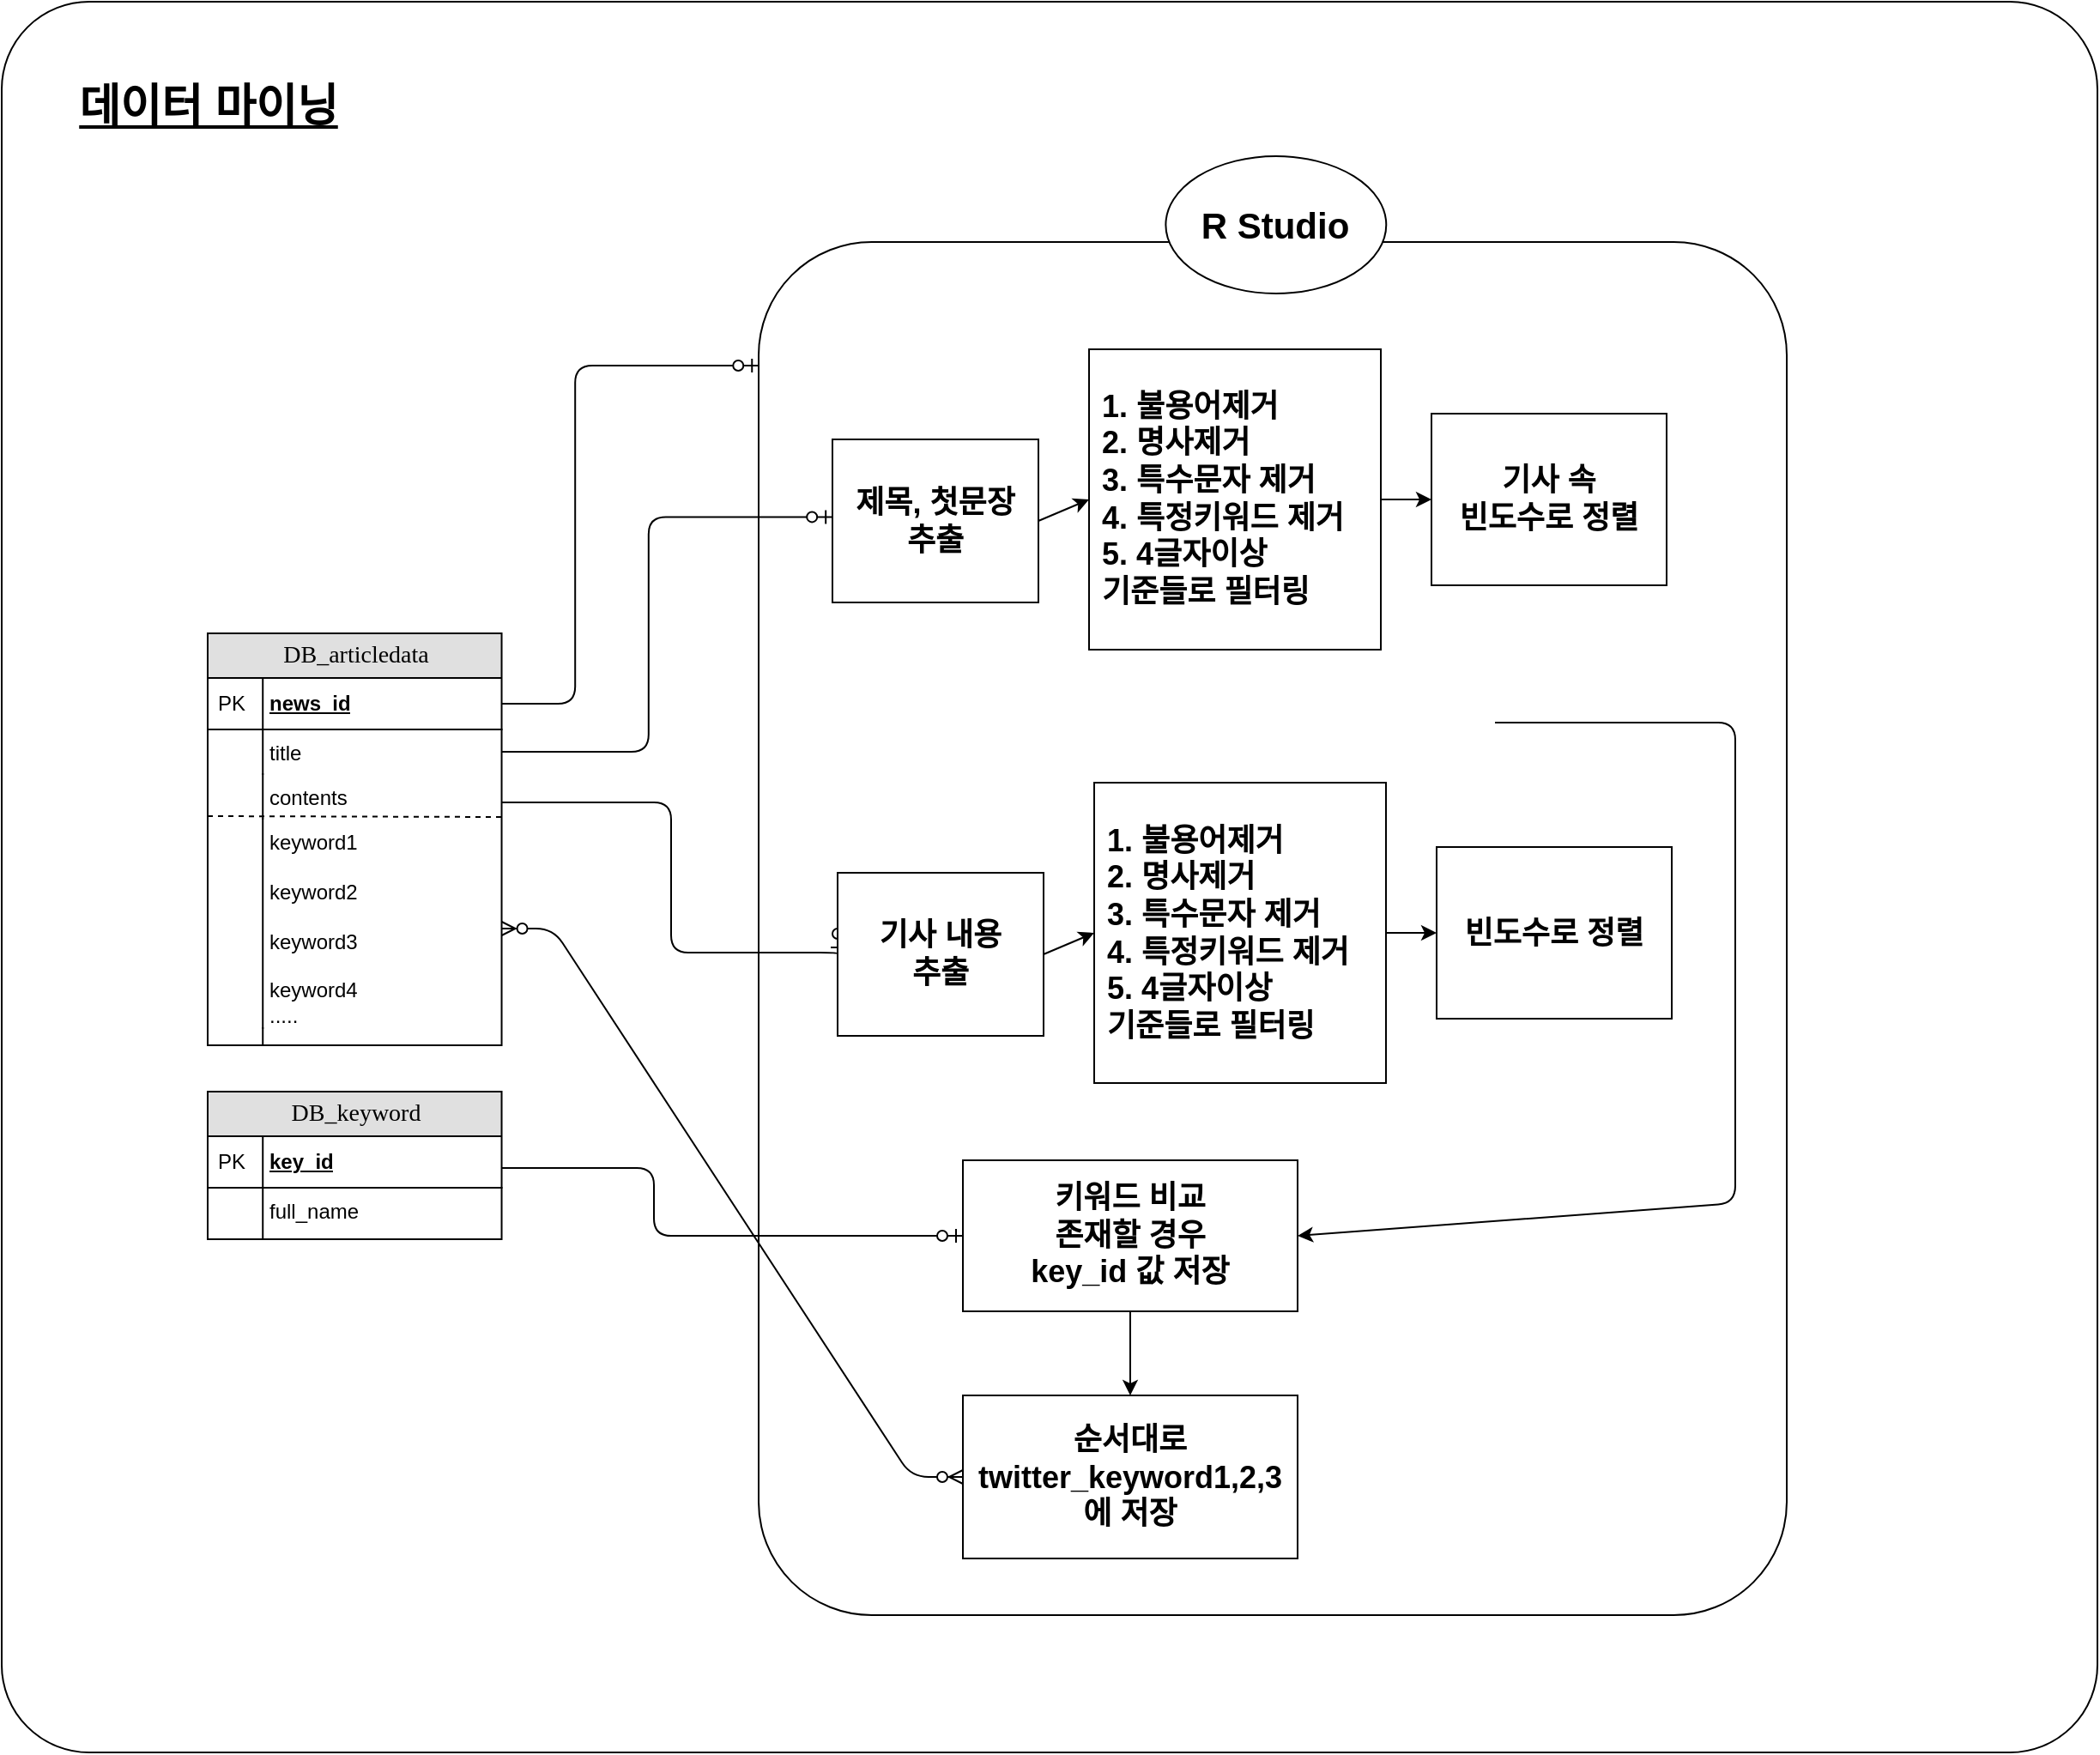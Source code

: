 <mxfile version="12.2.6" type="device" pages="1"><diagram id="jUtKvlv0xVHuo4c8U1Le" name="Page-1"><mxGraphModel dx="1919" dy="603" grid="1" gridSize="10" guides="1" tooltips="1" connect="1" arrows="1" fold="1" page="1" pageScale="1" pageWidth="827" pageHeight="1169" math="0" shadow="0"><root><mxCell id="0"/><mxCell id="1" parent="0"/><mxCell id="NBK4fMdkqW2zSMGqWoNK-1" value="" style="group" vertex="1" connectable="0" parent="1"><mxGeometry x="-60" y="180" width="1221" height="1020" as="geometry"/></mxCell><mxCell id="NBK4fMdkqW2zSMGqWoNK-2" value="" style="rounded=1;whiteSpace=wrap;html=1;arcSize=5;" vertex="1" parent="NBK4fMdkqW2zSMGqWoNK-1"><mxGeometry width="1221" height="1020" as="geometry"/></mxCell><mxCell id="NBK4fMdkqW2zSMGqWoNK-3" value="" style="group" vertex="1" connectable="0" parent="NBK4fMdkqW2zSMGqWoNK-1"><mxGeometry x="120" y="90" width="920" height="905" as="geometry"/></mxCell><mxCell id="NBK4fMdkqW2zSMGqWoNK-4" value="" style="group" vertex="1" connectable="0" parent="NBK4fMdkqW2zSMGqWoNK-3"><mxGeometry width="920" height="905" as="geometry"/></mxCell><mxCell id="NBK4fMdkqW2zSMGqWoNK-5" value="" style="rounded=1;whiteSpace=wrap;html=1;arcSize=11;" vertex="1" parent="NBK4fMdkqW2zSMGqWoNK-4"><mxGeometry x="321" y="50" width="599" height="800" as="geometry"/></mxCell><mxCell id="NBK4fMdkqW2zSMGqWoNK-6" value="DB_articledata" style="swimlane;html=1;fontStyle=0;childLayout=stackLayout;horizontal=1;startSize=26;fillColor=#e0e0e0;horizontalStack=0;resizeParent=1;resizeLast=0;collapsible=1;marginBottom=0;swimlaneFillColor=#ffffff;align=center;rounded=0;shadow=0;comic=0;labelBackgroundColor=none;strokeWidth=1;fontFamily=Verdana;fontSize=14" vertex="1" parent="NBK4fMdkqW2zSMGqWoNK-4"><mxGeometry y="278" width="171.268" height="240" as="geometry"/></mxCell><mxCell id="NBK4fMdkqW2zSMGqWoNK-7" value="news_id" style="shape=partialRectangle;top=0;left=0;right=0;bottom=1;html=1;align=left;verticalAlign=middle;fillColor=none;spacingLeft=34;spacingRight=4;whiteSpace=wrap;overflow=hidden;rotatable=0;points=[[0,0.5],[1,0.5]];portConstraint=eastwest;dropTarget=0;fontStyle=5;" vertex="1" parent="NBK4fMdkqW2zSMGqWoNK-6"><mxGeometry y="26" width="171.268" height="30" as="geometry"/></mxCell><mxCell id="NBK4fMdkqW2zSMGqWoNK-8" value="PK" style="shape=partialRectangle;top=0;left=0;bottom=0;html=1;fillColor=none;align=left;verticalAlign=middle;spacingLeft=4;spacingRight=4;whiteSpace=wrap;overflow=hidden;rotatable=0;points=[];portConstraint=eastwest;part=1;" vertex="1" connectable="0" parent="NBK4fMdkqW2zSMGqWoNK-7"><mxGeometry width="32.113" height="30" as="geometry"/></mxCell><mxCell id="NBK4fMdkqW2zSMGqWoNK-9" value="title" style="shape=partialRectangle;top=0;left=0;right=0;bottom=0;html=1;align=left;verticalAlign=top;fillColor=none;spacingLeft=34;spacingRight=4;whiteSpace=wrap;overflow=hidden;rotatable=0;points=[[0,0.5],[1,0.5]];portConstraint=eastwest;dropTarget=0;" vertex="1" parent="NBK4fMdkqW2zSMGqWoNK-6"><mxGeometry y="56" width="171.268" height="26" as="geometry"/></mxCell><mxCell id="NBK4fMdkqW2zSMGqWoNK-10" value="" style="shape=partialRectangle;top=0;left=0;bottom=0;html=1;fillColor=none;align=left;verticalAlign=top;spacingLeft=4;spacingRight=4;whiteSpace=wrap;overflow=hidden;rotatable=0;points=[];portConstraint=eastwest;part=1;" vertex="1" connectable="0" parent="NBK4fMdkqW2zSMGqWoNK-9"><mxGeometry width="32.113" height="26" as="geometry"/></mxCell><mxCell id="NBK4fMdkqW2zSMGqWoNK-11" value="contents" style="shape=partialRectangle;top=0;left=0;right=0;bottom=0;html=1;align=left;verticalAlign=top;fillColor=none;spacingLeft=34;spacingRight=4;whiteSpace=wrap;overflow=hidden;rotatable=0;points=[[0,0.5],[1,0.5]];portConstraint=eastwest;dropTarget=0;" vertex="1" parent="NBK4fMdkqW2zSMGqWoNK-6"><mxGeometry y="82" width="171.268" height="26" as="geometry"/></mxCell><mxCell id="NBK4fMdkqW2zSMGqWoNK-12" value="" style="shape=partialRectangle;top=0;left=0;bottom=0;html=1;fillColor=none;align=left;verticalAlign=top;spacingLeft=4;spacingRight=4;whiteSpace=wrap;overflow=hidden;rotatable=0;points=[];portConstraint=eastwest;part=1;" vertex="1" connectable="0" parent="NBK4fMdkqW2zSMGqWoNK-11"><mxGeometry width="32.113" height="26" as="geometry"/></mxCell><mxCell id="NBK4fMdkqW2zSMGqWoNK-13" value="keyword1&lt;br&gt;&lt;br&gt;keyword2&lt;br&gt;&lt;br&gt;keyword3&lt;br&gt;&lt;br&gt;keyword4&lt;br&gt;....." style="shape=partialRectangle;top=0;left=0;right=0;bottom=0;html=1;align=left;verticalAlign=top;fillColor=none;spacingLeft=34;spacingRight=4;whiteSpace=wrap;overflow=hidden;rotatable=0;points=[[0,0.5],[1,0.5]];portConstraint=eastwest;dropTarget=0;" vertex="1" parent="NBK4fMdkqW2zSMGqWoNK-6"><mxGeometry y="108" width="171.268" height="122" as="geometry"/></mxCell><mxCell id="NBK4fMdkqW2zSMGqWoNK-14" value="" style="shape=partialRectangle;top=0;left=0;bottom=0;html=1;fillColor=none;align=left;verticalAlign=top;spacingLeft=4;spacingRight=4;whiteSpace=wrap;overflow=hidden;rotatable=0;points=[];portConstraint=eastwest;part=1;" vertex="1" connectable="0" parent="NBK4fMdkqW2zSMGqWoNK-13"><mxGeometry width="32.113" height="122" as="geometry"/></mxCell><mxCell id="NBK4fMdkqW2zSMGqWoNK-15" value="" style="shape=partialRectangle;top=0;left=0;right=0;bottom=0;html=1;align=left;verticalAlign=top;fillColor=none;spacingLeft=34;spacingRight=4;whiteSpace=wrap;overflow=hidden;rotatable=0;points=[[0,0.5],[1,0.5]];portConstraint=eastwest;dropTarget=0;" vertex="1" parent="NBK4fMdkqW2zSMGqWoNK-6"><mxGeometry y="230" width="171.268" height="10" as="geometry"/></mxCell><mxCell id="NBK4fMdkqW2zSMGqWoNK-16" value="" style="shape=partialRectangle;top=0;left=0;bottom=0;html=1;fillColor=none;align=left;verticalAlign=top;spacingLeft=4;spacingRight=4;whiteSpace=wrap;overflow=hidden;rotatable=0;points=[];portConstraint=eastwest;part=1;" vertex="1" connectable="0" parent="NBK4fMdkqW2zSMGqWoNK-15"><mxGeometry width="32.113" height="10" as="geometry"/></mxCell><mxCell id="NBK4fMdkqW2zSMGqWoNK-17" value="" style="edgeStyle=orthogonalEdgeStyle;html=1;endArrow=ERzeroToOne;endFill=1;labelBackgroundColor=none;fontFamily=Verdana;fontSize=14;exitX=1;exitY=0.5;" edge="1" parent="NBK4fMdkqW2zSMGqWoNK-4" source="NBK4fMdkqW2zSMGqWoNK-7"><mxGeometry width="100" height="100" relative="1" as="geometry"><mxPoint x="42.817" y="220" as="sourcePoint"/><mxPoint x="321.127" y="122" as="targetPoint"/><Array as="points"><mxPoint x="214.085" y="319"/><mxPoint x="214.085" y="122"/></Array></mxGeometry></mxCell><mxCell id="NBK4fMdkqW2zSMGqWoNK-18" value="DB_keyword" style="swimlane;html=1;fontStyle=0;childLayout=stackLayout;horizontal=1;startSize=26;fillColor=#e0e0e0;horizontalStack=0;resizeParent=1;resizeLast=0;collapsible=1;marginBottom=0;swimlaneFillColor=#ffffff;align=center;rounded=0;shadow=0;comic=0;labelBackgroundColor=none;strokeWidth=1;fontFamily=Verdana;fontSize=14" vertex="1" parent="NBK4fMdkqW2zSMGqWoNK-4"><mxGeometry y="545" width="171.268" height="86" as="geometry"/></mxCell><mxCell id="NBK4fMdkqW2zSMGqWoNK-19" value="key_id" style="shape=partialRectangle;top=0;left=0;right=0;bottom=1;html=1;align=left;verticalAlign=middle;fillColor=none;spacingLeft=34;spacingRight=4;whiteSpace=wrap;overflow=hidden;rotatable=0;points=[[0,0.5],[1,0.5]];portConstraint=eastwest;dropTarget=0;fontStyle=5;" vertex="1" parent="NBK4fMdkqW2zSMGqWoNK-18"><mxGeometry y="26" width="171.268" height="30" as="geometry"/></mxCell><mxCell id="NBK4fMdkqW2zSMGqWoNK-20" value="PK" style="shape=partialRectangle;top=0;left=0;bottom=0;html=1;fillColor=none;align=left;verticalAlign=middle;spacingLeft=4;spacingRight=4;whiteSpace=wrap;overflow=hidden;rotatable=0;points=[];portConstraint=eastwest;part=1;" vertex="1" connectable="0" parent="NBK4fMdkqW2zSMGqWoNK-19"><mxGeometry width="32.113" height="30" as="geometry"/></mxCell><mxCell id="NBK4fMdkqW2zSMGqWoNK-21" value="" style="endArrow=none;dashed=1;html=1;" edge="1" parent="NBK4fMdkqW2zSMGqWoNK-4"><mxGeometry width="50" height="50" relative="1" as="geometry"><mxPoint y="384.5" as="sourcePoint"/><mxPoint x="171.268" y="385" as="targetPoint"/></mxGeometry></mxCell><mxCell id="NBK4fMdkqW2zSMGqWoNK-22" value="" style="shape=image;html=1;verticalAlign=top;verticalLabelPosition=bottom;labelBackgroundColor=#ffffff;imageAspect=0;aspect=fixed;image=https://cdn0.iconfinder.com/data/icons/slim-square-icons-basics/100/basics-15-128.png" vertex="1" parent="NBK4fMdkqW2zSMGqWoNK-4"><mxGeometry x="573.69" y="305" width="50" height="50" as="geometry"/></mxCell><mxCell id="NBK4fMdkqW2zSMGqWoNK-23" value="" style="edgeStyle=orthogonalEdgeStyle;html=1;endArrow=ERzeroToOne;endFill=1;labelBackgroundColor=none;fontFamily=Verdana;fontSize=14;exitX=1;exitY=0.5;exitDx=0;exitDy=0;" edge="1" parent="NBK4fMdkqW2zSMGqWoNK-4" source="NBK4fMdkqW2zSMGqWoNK-9"><mxGeometry width="100" height="100" relative="1" as="geometry"><mxPoint x="171.421" y="427.357" as="sourcePoint"/><mxPoint x="364.097" y="210.214" as="targetPoint"/><Array as="points"><mxPoint x="256.901" y="347"/><mxPoint x="256.901" y="210"/></Array></mxGeometry></mxCell><mxCell id="NBK4fMdkqW2zSMGqWoNK-24" value="" style="edgeStyle=orthogonalEdgeStyle;html=1;endArrow=ERzeroToOne;endFill=1;labelBackgroundColor=none;fontFamily=Verdana;fontSize=14;exitX=1;exitY=0.5;entryX=0;entryY=0.5;entryDx=0;entryDy=0;" edge="1" parent="NBK4fMdkqW2zSMGqWoNK-4" target="NBK4fMdkqW2zSMGqWoNK-36"><mxGeometry width="100" height="100" relative="1" as="geometry"><mxPoint x="171.421" y="376.5" as="sourcePoint"/><mxPoint x="363.944" y="376" as="targetPoint"/><Array as="points"><mxPoint x="270" y="376"/><mxPoint x="270" y="464"/></Array></mxGeometry></mxCell><mxCell id="NBK4fMdkqW2zSMGqWoNK-25" value="" style="edgeStyle=orthogonalEdgeStyle;html=1;endArrow=ERzeroToOne;endFill=1;labelBackgroundColor=none;fontFamily=Verdana;fontSize=14;exitX=1;exitY=0.5;entryX=0;entryY=0.5;entryDx=0;entryDy=0;" edge="1" parent="NBK4fMdkqW2zSMGqWoNK-4" target="NBK4fMdkqW2zSMGqWoNK-43"><mxGeometry width="100" height="100" relative="1" as="geometry"><mxPoint x="171.421" y="589.5" as="sourcePoint"/><mxPoint x="417.143" y="657.286" as="targetPoint"/><Array as="points"><mxPoint x="171" y="589"/><mxPoint x="260" y="589"/><mxPoint x="260" y="629"/></Array></mxGeometry></mxCell><mxCell id="NBK4fMdkqW2zSMGqWoNK-26" value="full_name" style="shape=partialRectangle;top=0;left=0;right=0;bottom=0;html=1;align=left;verticalAlign=top;fillColor=none;spacingLeft=34;spacingRight=4;whiteSpace=wrap;overflow=hidden;rotatable=0;points=[[0,0.5],[1,0.5]];portConstraint=eastwest;dropTarget=0;" vertex="1" parent="NBK4fMdkqW2zSMGqWoNK-4"><mxGeometry y="601" width="171.268" height="30" as="geometry"/></mxCell><mxCell id="NBK4fMdkqW2zSMGqWoNK-27" value="" style="shape=partialRectangle;top=0;left=0;bottom=0;html=1;fillColor=none;align=left;verticalAlign=top;spacingLeft=4;spacingRight=4;whiteSpace=wrap;overflow=hidden;rotatable=0;points=[];portConstraint=eastwest;part=1;" vertex="1" connectable="0" parent="NBK4fMdkqW2zSMGqWoNK-26"><mxGeometry width="32.113" height="30" as="geometry"/></mxCell><mxCell id="NBK4fMdkqW2zSMGqWoNK-28" value="" style="edgeStyle=entityRelationEdgeStyle;fontSize=12;html=1;endArrow=ERzeroToMany;endFill=1;startArrow=ERzeroToMany;entryX=0;entryY=0.5;entryDx=0;entryDy=0;" edge="1" parent="NBK4fMdkqW2zSMGqWoNK-4" target="NBK4fMdkqW2zSMGqWoNK-41"><mxGeometry width="100" height="100" relative="1" as="geometry"><mxPoint x="171.268" y="450" as="sourcePoint"/><mxPoint x="417.143" y="731.571" as="targetPoint"/></mxGeometry></mxCell><mxCell id="NBK4fMdkqW2zSMGqWoNK-29" value="&lt;font style=&quot;font-size: 21px&quot;&gt;&lt;b&gt;R Studio&lt;/b&gt;&lt;/font&gt;" style="ellipse;whiteSpace=wrap;html=1;" vertex="1" parent="NBK4fMdkqW2zSMGqWoNK-4"><mxGeometry x="558.19" width="128.451" height="80" as="geometry"/></mxCell><mxCell id="NBK4fMdkqW2zSMGqWoNK-30" value="" style="endArrow=classic;html=1;entryX=1;entryY=0.5;entryDx=0;entryDy=0;" edge="1" parent="NBK4fMdkqW2zSMGqWoNK-4" target="NBK4fMdkqW2zSMGqWoNK-43"><mxGeometry width="50" height="50" relative="1" as="geometry"><mxPoint x="750" y="330" as="sourcePoint"/><mxPoint x="674.162" y="652.003" as="targetPoint"/><Array as="points"><mxPoint x="890" y="330"/><mxPoint x="890" y="445"/><mxPoint x="890" y="610"/></Array></mxGeometry></mxCell><mxCell id="NBK4fMdkqW2zSMGqWoNK-31" style="edgeStyle=none;rounded=0;orthogonalLoop=1;jettySize=auto;html=1;exitX=1;exitY=0.5;exitDx=0;exitDy=0;entryX=0;entryY=0.5;entryDx=0;entryDy=0;fontSize=18;" edge="1" parent="NBK4fMdkqW2zSMGqWoNK-4" source="NBK4fMdkqW2zSMGqWoNK-32" target="NBK4fMdkqW2zSMGqWoNK-34"><mxGeometry relative="1" as="geometry"/></mxCell><mxCell id="NBK4fMdkqW2zSMGqWoNK-32" value="제목, 첫문장&lt;br&gt;추출" style="rounded=0;whiteSpace=wrap;html=1;fontSize=18;fontStyle=1" vertex="1" parent="NBK4fMdkqW2zSMGqWoNK-4"><mxGeometry x="364" y="165" width="120" height="95" as="geometry"/></mxCell><mxCell id="NBK4fMdkqW2zSMGqWoNK-33" style="edgeStyle=none;rounded=0;orthogonalLoop=1;jettySize=auto;html=1;exitX=1;exitY=0.5;exitDx=0;exitDy=0;entryX=0;entryY=0.5;entryDx=0;entryDy=0;fontSize=18;" edge="1" parent="NBK4fMdkqW2zSMGqWoNK-4" source="NBK4fMdkqW2zSMGqWoNK-34" target="NBK4fMdkqW2zSMGqWoNK-35"><mxGeometry relative="1" as="geometry"/></mxCell><mxCell id="NBK4fMdkqW2zSMGqWoNK-34" value="&amp;nbsp;1. 불용어제거&amp;nbsp;&lt;br&gt;&amp;nbsp;2. 명사제거&lt;br&gt;&amp;nbsp;3. 특수문자 제거&lt;br&gt;&amp;nbsp;4. 특정키워드 제거&lt;br&gt;&amp;nbsp;5. 4글자이상&lt;br&gt;&amp;nbsp;기준들로 필터링" style="rounded=0;whiteSpace=wrap;html=1;fontSize=18;fontStyle=1;align=left;" vertex="1" parent="NBK4fMdkqW2zSMGqWoNK-4"><mxGeometry x="513.5" y="112.5" width="170" height="175" as="geometry"/></mxCell><mxCell id="NBK4fMdkqW2zSMGqWoNK-35" value="&amp;nbsp;기사 속&amp;nbsp;&lt;br&gt;빈도수로 정렬" style="rounded=0;whiteSpace=wrap;html=1;fontSize=18;align=center;fontStyle=1" vertex="1" parent="NBK4fMdkqW2zSMGqWoNK-4"><mxGeometry x="713" y="150" width="137" height="100" as="geometry"/></mxCell><mxCell id="NBK4fMdkqW2zSMGqWoNK-36" value="기사 내용 &lt;br&gt;추출" style="rounded=0;whiteSpace=wrap;html=1;fontSize=18;fontStyle=1" vertex="1" parent="NBK4fMdkqW2zSMGqWoNK-4"><mxGeometry x="367" y="417.5" width="120" height="95" as="geometry"/></mxCell><mxCell id="NBK4fMdkqW2zSMGqWoNK-37" value="&amp;nbsp;1. 불용어제거&amp;nbsp;&lt;br&gt;&amp;nbsp;2. 명사제거&lt;br&gt;&amp;nbsp;3. 특수문자 제거&lt;br&gt;&amp;nbsp;4. 특정키워드 제거&lt;br&gt;&amp;nbsp;5. 4글자이상&lt;br&gt;&amp;nbsp;기준들로 필터링" style="rounded=0;whiteSpace=wrap;html=1;fontSize=18;fontStyle=1;align=left;" vertex="1" parent="NBK4fMdkqW2zSMGqWoNK-4"><mxGeometry x="516.5" y="365" width="170" height="175" as="geometry"/></mxCell><mxCell id="NBK4fMdkqW2zSMGqWoNK-38" style="edgeStyle=none;rounded=0;orthogonalLoop=1;jettySize=auto;html=1;exitX=1;exitY=0.5;exitDx=0;exitDy=0;entryX=0;entryY=0.5;entryDx=0;entryDy=0;fontSize=18;" edge="1" parent="NBK4fMdkqW2zSMGqWoNK-4" source="NBK4fMdkqW2zSMGqWoNK-36" target="NBK4fMdkqW2zSMGqWoNK-37"><mxGeometry relative="1" as="geometry"/></mxCell><mxCell id="NBK4fMdkqW2zSMGqWoNK-39" value="빈도수로 정렬" style="rounded=0;whiteSpace=wrap;html=1;fontSize=18;align=center;fontStyle=1" vertex="1" parent="NBK4fMdkqW2zSMGqWoNK-4"><mxGeometry x="716" y="402.5" width="137" height="100" as="geometry"/></mxCell><mxCell id="NBK4fMdkqW2zSMGqWoNK-40" style="edgeStyle=none;rounded=0;orthogonalLoop=1;jettySize=auto;html=1;exitX=1;exitY=0.5;exitDx=0;exitDy=0;entryX=0;entryY=0.5;entryDx=0;entryDy=0;fontSize=18;" edge="1" parent="NBK4fMdkqW2zSMGqWoNK-4" source="NBK4fMdkqW2zSMGqWoNK-37" target="NBK4fMdkqW2zSMGqWoNK-39"><mxGeometry relative="1" as="geometry"/></mxCell><mxCell id="NBK4fMdkqW2zSMGqWoNK-41" value="순서대로 twitter_keyword1,2,3에 저장" style="rounded=0;whiteSpace=wrap;html=1;fontSize=18;fontStyle=1" vertex="1" parent="NBK4fMdkqW2zSMGqWoNK-4"><mxGeometry x="440" y="722" width="195" height="95" as="geometry"/></mxCell><mxCell id="NBK4fMdkqW2zSMGqWoNK-42" style="edgeStyle=none;rounded=0;orthogonalLoop=1;jettySize=auto;html=1;exitX=0.5;exitY=1;exitDx=0;exitDy=0;entryX=0.5;entryY=0;entryDx=0;entryDy=0;fontSize=18;" edge="1" parent="NBK4fMdkqW2zSMGqWoNK-4" source="NBK4fMdkqW2zSMGqWoNK-43" target="NBK4fMdkqW2zSMGqWoNK-41"><mxGeometry relative="1" as="geometry"/></mxCell><mxCell id="NBK4fMdkqW2zSMGqWoNK-43" value="키워드 비교&lt;br&gt;존재할 경우&lt;br&gt;key_id 값 저장" style="rounded=0;whiteSpace=wrap;html=1;fontSize=18;fontStyle=1" vertex="1" parent="NBK4fMdkqW2zSMGqWoNK-4"><mxGeometry x="440" y="585" width="195" height="88" as="geometry"/></mxCell><mxCell id="NBK4fMdkqW2zSMGqWoNK-44" value="데이터 마이닝" style="text;strokeColor=none;fillColor=none;html=1;fontSize=26;fontStyle=5;verticalAlign=middle;align=center;" vertex="1" parent="NBK4fMdkqW2zSMGqWoNK-1"><mxGeometry x="70" y="41" width="100" height="40" as="geometry"/></mxCell></root></mxGraphModel></diagram></mxfile>